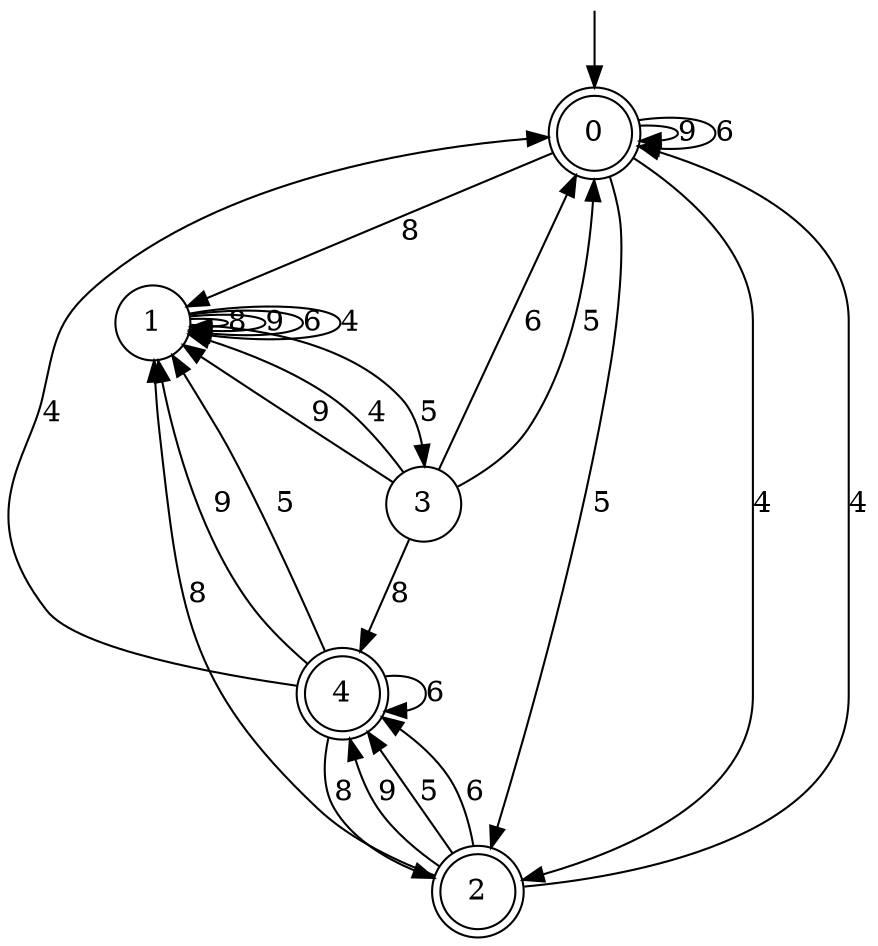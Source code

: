 digraph g {

	s0 [shape="doublecircle" label="0"];
	s1 [shape="circle" label="1"];
	s2 [shape="doublecircle" label="2"];
	s3 [shape="circle" label="3"];
	s4 [shape="doublecircle" label="4"];
	s0 -> s1 [label="8"];
	s0 -> s0 [label="9"];
	s0 -> s2 [label="5"];
	s0 -> s0 [label="6"];
	s0 -> s2 [label="4"];
	s1 -> s1 [label="8"];
	s1 -> s1 [label="9"];
	s1 -> s3 [label="5"];
	s1 -> s1 [label="6"];
	s1 -> s1 [label="4"];
	s2 -> s1 [label="8"];
	s2 -> s4 [label="9"];
	s2 -> s4 [label="5"];
	s2 -> s4 [label="6"];
	s2 -> s0 [label="4"];
	s3 -> s4 [label="8"];
	s3 -> s1 [label="9"];
	s3 -> s0 [label="5"];
	s3 -> s0 [label="6"];
	s3 -> s1 [label="4"];
	s4 -> s2 [label="8"];
	s4 -> s1 [label="9"];
	s4 -> s1 [label="5"];
	s4 -> s4 [label="6"];
	s4 -> s0 [label="4"];

__start0 [label="" shape="none" width="0" height="0"];
__start0 -> s0;

}
